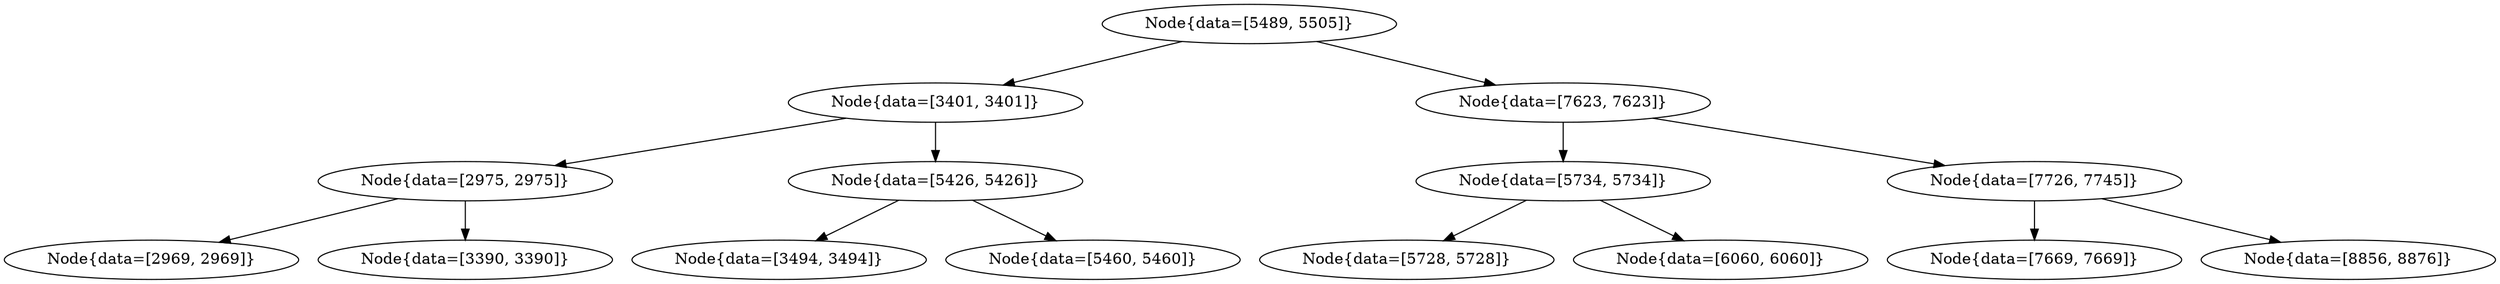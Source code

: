 digraph G{
913806791 [label="Node{data=[5489, 5505]}"]
913806791 -> 220432328
220432328 [label="Node{data=[3401, 3401]}"]
220432328 -> 961983234
961983234 [label="Node{data=[2975, 2975]}"]
961983234 -> 352378889
352378889 [label="Node{data=[2969, 2969]}"]
961983234 -> 533956291
533956291 [label="Node{data=[3390, 3390]}"]
220432328 -> 249515830
249515830 [label="Node{data=[5426, 5426]}"]
249515830 -> 43856716
43856716 [label="Node{data=[3494, 3494]}"]
249515830 -> 269458366
269458366 [label="Node{data=[5460, 5460]}"]
913806791 -> 334099170
334099170 [label="Node{data=[7623, 7623]}"]
334099170 -> 1731967318
1731967318 [label="Node{data=[5734, 5734]}"]
1731967318 -> 215478702
215478702 [label="Node{data=[5728, 5728]}"]
1731967318 -> 1625901537
1625901537 [label="Node{data=[6060, 6060]}"]
334099170 -> 1011599868
1011599868 [label="Node{data=[7726, 7745]}"]
1011599868 -> 109065770
109065770 [label="Node{data=[7669, 7669]}"]
1011599868 -> 896134613
896134613 [label="Node{data=[8856, 8876]}"]
}